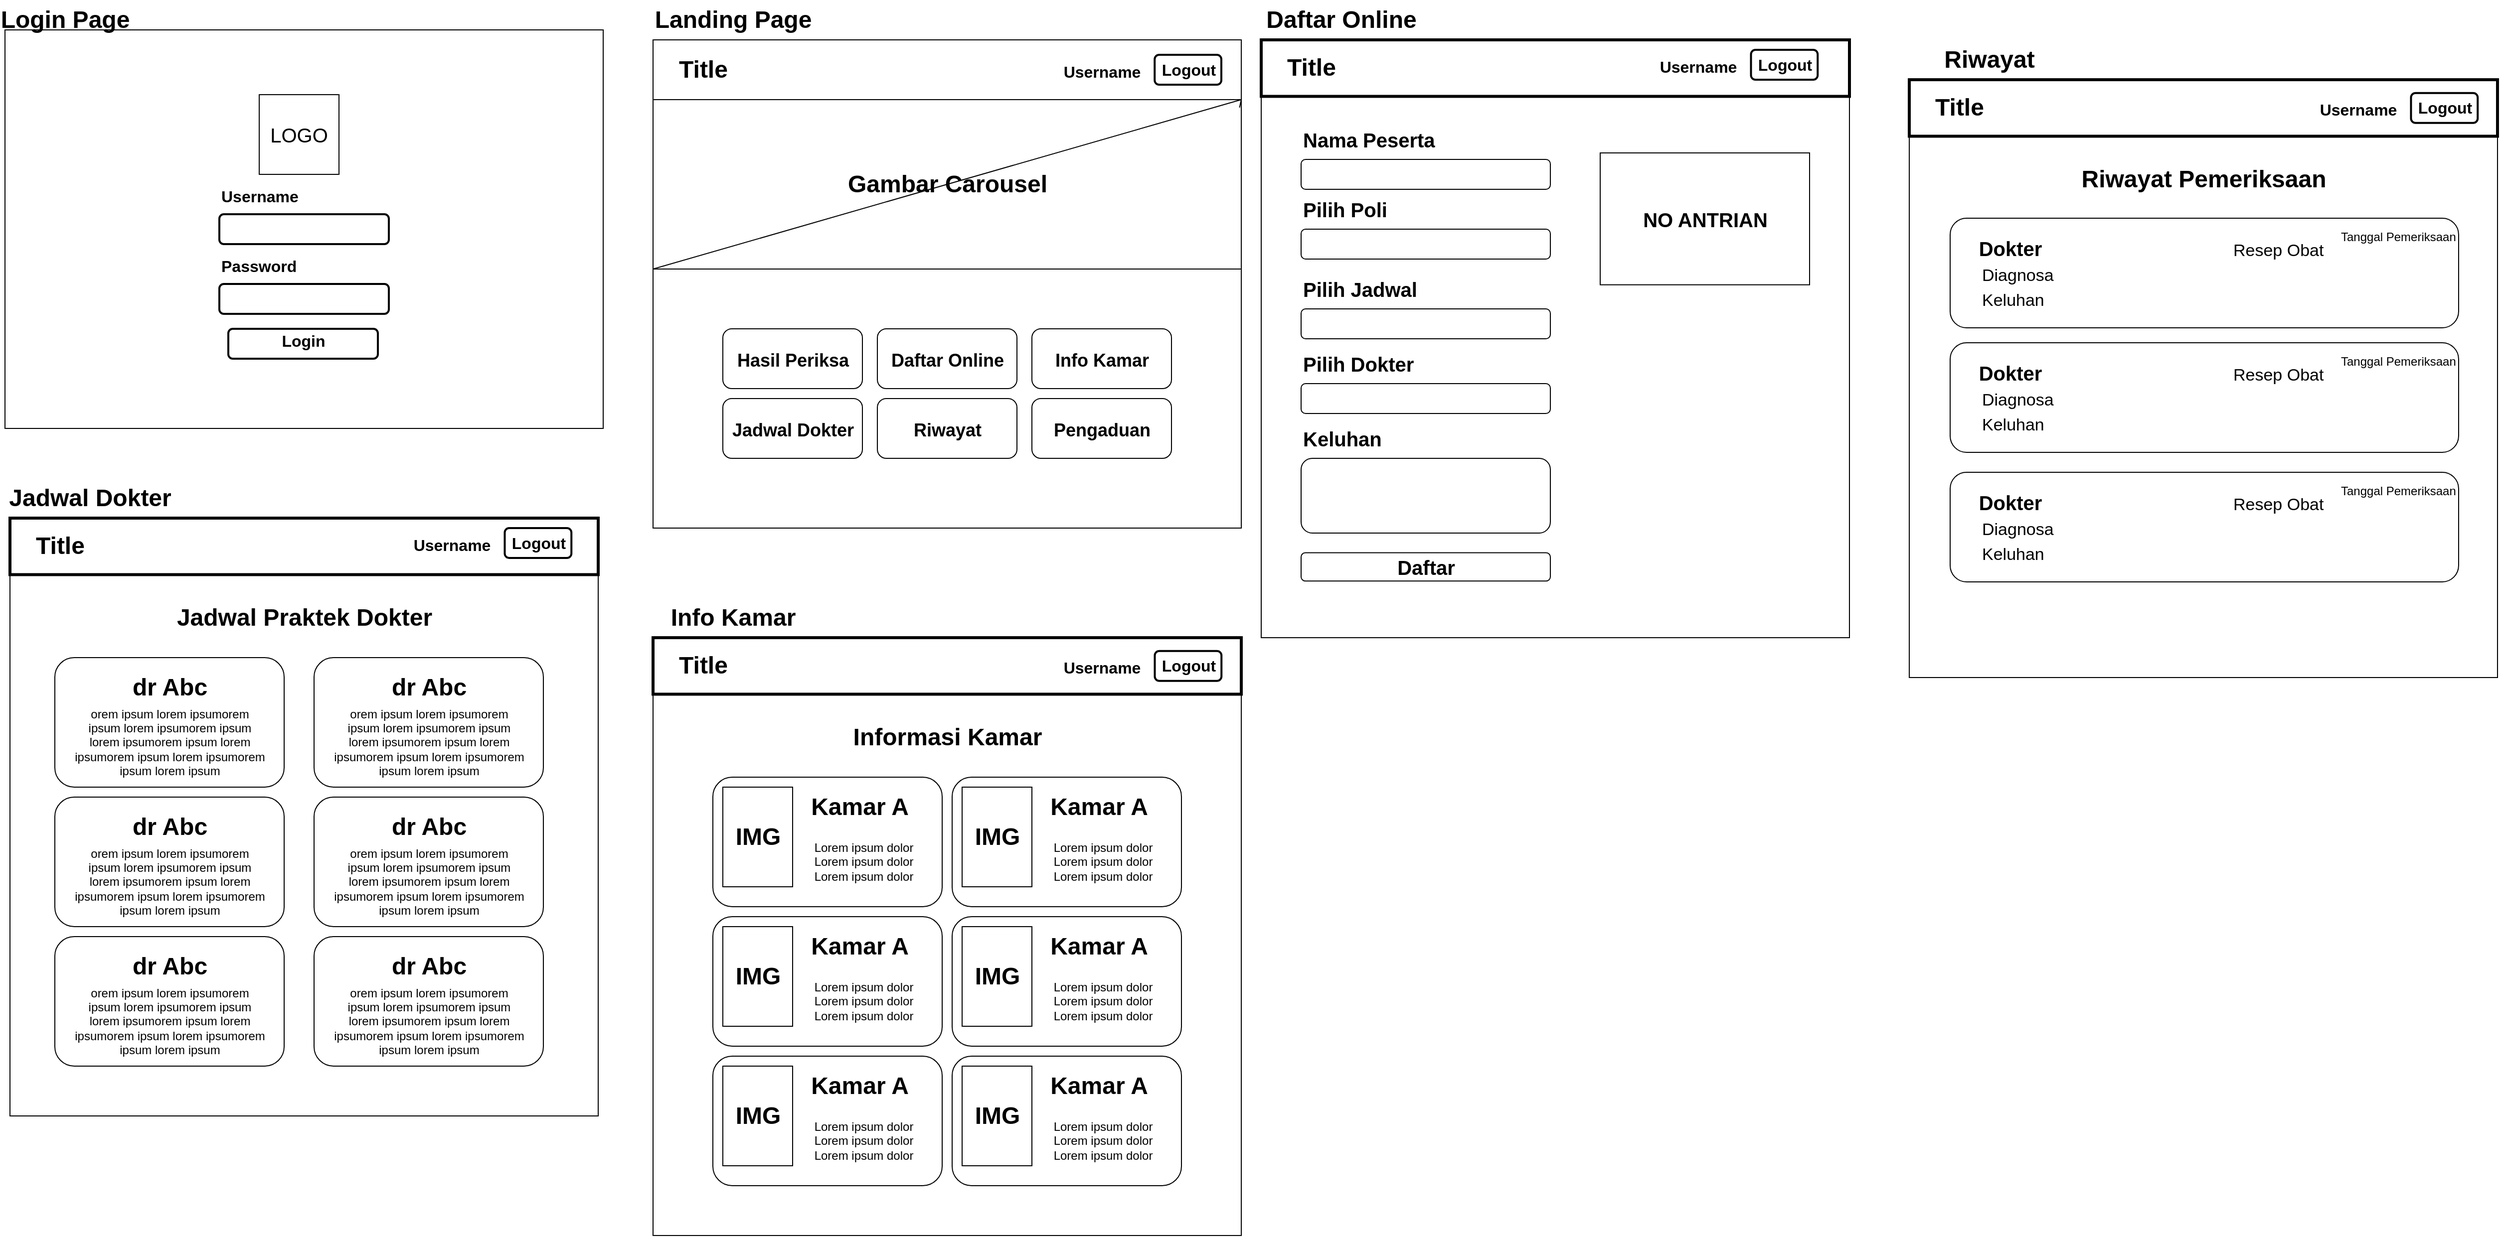<mxfile version="26.2.14">
  <diagram id="piDafpqhtRUU5qUU-vj8" name="Page-1">
    <mxGraphModel dx="1744" dy="958" grid="1" gridSize="10" guides="1" tooltips="1" connect="1" arrows="1" fold="1" page="1" pageScale="1" pageWidth="827" pageHeight="1169" math="0" shadow="0">
      <root>
        <mxCell id="0" />
        <mxCell id="1" parent="0" />
        <mxCell id="LowavjY-TqfCx_Q-BY-E-20" value="" style="group" parent="1" vertex="1" connectable="0">
          <mxGeometry x="20" width="600" height="430" as="geometry" />
        </mxCell>
        <mxCell id="LowavjY-TqfCx_Q-BY-E-17" value="" style="group" parent="LowavjY-TqfCx_Q-BY-E-20" vertex="1" connectable="0">
          <mxGeometry y="30" width="600" height="400" as="geometry" />
        </mxCell>
        <mxCell id="LowavjY-TqfCx_Q-BY-E-1" value="" style="rounded=0;whiteSpace=wrap;html=1;" parent="LowavjY-TqfCx_Q-BY-E-17" vertex="1">
          <mxGeometry width="600" height="400" as="geometry" />
        </mxCell>
        <mxCell id="LowavjY-TqfCx_Q-BY-E-2" value="" style="rounded=1;whiteSpace=wrap;html=1;strokeWidth=2;" parent="LowavjY-TqfCx_Q-BY-E-17" vertex="1">
          <mxGeometry x="215" y="185" width="170" height="30" as="geometry" />
        </mxCell>
        <mxCell id="LowavjY-TqfCx_Q-BY-E-4" value="&lt;font style=&quot;font-size: 16px;&quot;&gt;Username&lt;/font&gt;" style="text;strokeColor=none;fillColor=none;html=1;fontSize=24;fontStyle=1;verticalAlign=middle;align=left;" parent="LowavjY-TqfCx_Q-BY-E-17" vertex="1">
          <mxGeometry x="215" y="145" width="100" height="40" as="geometry" />
        </mxCell>
        <mxCell id="LowavjY-TqfCx_Q-BY-E-5" value="" style="rounded=1;whiteSpace=wrap;html=1;strokeWidth=2;" parent="LowavjY-TqfCx_Q-BY-E-17" vertex="1">
          <mxGeometry x="215" y="255" width="170" height="30" as="geometry" />
        </mxCell>
        <mxCell id="LowavjY-TqfCx_Q-BY-E-6" value="&lt;font style=&quot;font-size: 16px;&quot;&gt;Password&lt;/font&gt;" style="text;strokeColor=none;fillColor=none;html=1;fontSize=24;fontStyle=1;verticalAlign=middle;align=left;" parent="LowavjY-TqfCx_Q-BY-E-17" vertex="1">
          <mxGeometry x="215" y="215" width="100" height="40" as="geometry" />
        </mxCell>
        <mxCell id="LowavjY-TqfCx_Q-BY-E-7" value="" style="whiteSpace=wrap;html=1;aspect=fixed;" parent="LowavjY-TqfCx_Q-BY-E-17" vertex="1">
          <mxGeometry x="255" y="65" width="80" height="80" as="geometry" />
        </mxCell>
        <mxCell id="LowavjY-TqfCx_Q-BY-E-11" value="" style="group;fontStyle=4" parent="LowavjY-TqfCx_Q-BY-E-17" vertex="1" connectable="0">
          <mxGeometry x="220" y="300" width="150" height="30" as="geometry" />
        </mxCell>
        <mxCell id="LowavjY-TqfCx_Q-BY-E-9" value="" style="rounded=1;whiteSpace=wrap;html=1;strokeWidth=2;" parent="LowavjY-TqfCx_Q-BY-E-11" vertex="1">
          <mxGeometry x="4" width="150" height="30" as="geometry" />
        </mxCell>
        <mxCell id="LowavjY-TqfCx_Q-BY-E-10" value="&lt;font style=&quot;font-size: 16px;&quot;&gt;Login&lt;/font&gt;" style="text;strokeColor=none;fillColor=none;html=1;fontSize=24;fontStyle=1;verticalAlign=middle;align=center;" parent="LowavjY-TqfCx_Q-BY-E-11" vertex="1">
          <mxGeometry x="50.88" width="56.25" height="20" as="geometry" />
        </mxCell>
        <mxCell id="LowavjY-TqfCx_Q-BY-E-16" value="&lt;font style=&quot;font-size: 20px;&quot;&gt;LOGO&lt;/font&gt;" style="text;html=1;align=center;verticalAlign=middle;whiteSpace=wrap;rounded=0;" parent="LowavjY-TqfCx_Q-BY-E-17" vertex="1">
          <mxGeometry x="265" y="90" width="60" height="30" as="geometry" />
        </mxCell>
        <mxCell id="LowavjY-TqfCx_Q-BY-E-19" value="Login Page" style="text;strokeColor=none;fillColor=none;html=1;fontSize=24;fontStyle=1;verticalAlign=middle;align=center;" parent="LowavjY-TqfCx_Q-BY-E-20" vertex="1">
          <mxGeometry x="10" width="100" height="40" as="geometry" />
        </mxCell>
        <mxCell id="LowavjY-TqfCx_Q-BY-E-53" value="" style="rounded=0;whiteSpace=wrap;html=1;movable=1;resizable=1;rotatable=1;deletable=1;editable=1;locked=0;connectable=1;" parent="1" vertex="1">
          <mxGeometry x="1280" y="40" width="590" height="600" as="geometry" />
        </mxCell>
        <mxCell id="LowavjY-TqfCx_Q-BY-E-50" value="" style="group" parent="1" vertex="1" connectable="0">
          <mxGeometry x="670" width="590" height="530" as="geometry" />
        </mxCell>
        <mxCell id="LowavjY-TqfCx_Q-BY-E-49" value="Landing Page" style="text;strokeColor=none;fillColor=none;html=1;fontSize=24;fontStyle=1;verticalAlign=middle;align=center;" parent="LowavjY-TqfCx_Q-BY-E-50" vertex="1">
          <mxGeometry x="30" width="100" height="40" as="geometry" />
        </mxCell>
        <mxCell id="LowavjY-TqfCx_Q-BY-E-21" value="" style="rounded=0;whiteSpace=wrap;html=1;" parent="LowavjY-TqfCx_Q-BY-E-50" vertex="1">
          <mxGeometry y="40" width="590" height="490" as="geometry" />
        </mxCell>
        <mxCell id="LowavjY-TqfCx_Q-BY-E-23" value="Title" style="text;strokeColor=none;fillColor=none;html=1;fontSize=24;fontStyle=1;verticalAlign=middle;align=center;" parent="LowavjY-TqfCx_Q-BY-E-50" vertex="1">
          <mxGeometry y="50" width="100" height="40" as="geometry" />
        </mxCell>
        <mxCell id="LowavjY-TqfCx_Q-BY-E-31" value="" style="group" parent="LowavjY-TqfCx_Q-BY-E-50" vertex="1" connectable="0">
          <mxGeometry x="503.12" y="55" width="66.88" height="30" as="geometry" />
        </mxCell>
        <mxCell id="LowavjY-TqfCx_Q-BY-E-26" value="" style="rounded=1;whiteSpace=wrap;html=1;strokeWidth=2;" parent="LowavjY-TqfCx_Q-BY-E-31" vertex="1">
          <mxGeometry width="66.88" height="30" as="geometry" />
        </mxCell>
        <mxCell id="LowavjY-TqfCx_Q-BY-E-27" value="&lt;font style=&quot;font-size: 16px;&quot;&gt;Logout&lt;/font&gt;" style="text;strokeColor=none;fillColor=none;html=1;fontSize=24;fontStyle=1;verticalAlign=middle;align=center;" parent="LowavjY-TqfCx_Q-BY-E-31" vertex="1">
          <mxGeometry x="5.32" y="3" width="56.25" height="20" as="geometry" />
        </mxCell>
        <mxCell id="LowavjY-TqfCx_Q-BY-E-32" value="" style="rounded=0;whiteSpace=wrap;html=1;glass=0;shadow=0;" parent="LowavjY-TqfCx_Q-BY-E-50" vertex="1">
          <mxGeometry y="100" width="590" height="170" as="geometry" />
        </mxCell>
        <mxCell id="LowavjY-TqfCx_Q-BY-E-33" value="" style="endArrow=none;html=1;rounded=0;exitX=0;exitY=1;exitDx=0;exitDy=0;entryX=0.997;entryY=0.047;entryDx=0;entryDy=0;entryPerimeter=0;" parent="LowavjY-TqfCx_Q-BY-E-50" source="LowavjY-TqfCx_Q-BY-E-32" target="LowavjY-TqfCx_Q-BY-E-32" edge="1">
          <mxGeometry width="50" height="50" relative="1" as="geometry">
            <mxPoint x="200" y="260" as="sourcePoint" />
            <mxPoint x="250" y="210" as="targetPoint" />
            <Array as="points">
              <mxPoint x="590" y="100" />
            </Array>
          </mxGeometry>
        </mxCell>
        <mxCell id="LowavjY-TqfCx_Q-BY-E-34" value="Gambar Carousel" style="text;strokeColor=none;fillColor=none;html=1;fontSize=24;fontStyle=1;verticalAlign=middle;align=center;" parent="LowavjY-TqfCx_Q-BY-E-50" vertex="1">
          <mxGeometry x="245" y="165" width="100" height="40" as="geometry" />
        </mxCell>
        <mxCell id="LowavjY-TqfCx_Q-BY-E-36" value="" style="rounded=1;whiteSpace=wrap;html=1;" parent="LowavjY-TqfCx_Q-BY-E-50" vertex="1">
          <mxGeometry x="70" y="330" width="140" height="60" as="geometry" />
        </mxCell>
        <mxCell id="LowavjY-TqfCx_Q-BY-E-37" value="&lt;font style=&quot;font-size: 18px;&quot;&gt;Hasil Periksa&lt;/font&gt;" style="text;strokeColor=none;fillColor=none;html=1;fontSize=24;fontStyle=1;verticalAlign=middle;align=center;" parent="LowavjY-TqfCx_Q-BY-E-50" vertex="1">
          <mxGeometry x="90" y="340" width="100" height="40" as="geometry" />
        </mxCell>
        <mxCell id="LowavjY-TqfCx_Q-BY-E-38" value="" style="rounded=1;whiteSpace=wrap;html=1;" parent="LowavjY-TqfCx_Q-BY-E-50" vertex="1">
          <mxGeometry x="225" y="330" width="140" height="60" as="geometry" />
        </mxCell>
        <mxCell id="LowavjY-TqfCx_Q-BY-E-39" value="&lt;font style=&quot;font-size: 18px;&quot;&gt;Daftar Online&lt;/font&gt;" style="text;strokeColor=none;fillColor=none;html=1;fontSize=24;fontStyle=1;verticalAlign=middle;align=center;" parent="LowavjY-TqfCx_Q-BY-E-50" vertex="1">
          <mxGeometry x="245" y="340" width="100" height="40" as="geometry" />
        </mxCell>
        <mxCell id="LowavjY-TqfCx_Q-BY-E-40" value="" style="rounded=1;whiteSpace=wrap;html=1;" parent="LowavjY-TqfCx_Q-BY-E-50" vertex="1">
          <mxGeometry x="380" y="330" width="140" height="60" as="geometry" />
        </mxCell>
        <mxCell id="LowavjY-TqfCx_Q-BY-E-41" value="&lt;font style=&quot;font-size: 18px;&quot;&gt;Info Kamar&lt;/font&gt;" style="text;strokeColor=none;fillColor=none;html=1;fontSize=24;fontStyle=1;verticalAlign=middle;align=center;" parent="LowavjY-TqfCx_Q-BY-E-50" vertex="1">
          <mxGeometry x="400" y="340" width="100" height="40" as="geometry" />
        </mxCell>
        <mxCell id="LowavjY-TqfCx_Q-BY-E-42" value="" style="rounded=1;whiteSpace=wrap;html=1;" parent="LowavjY-TqfCx_Q-BY-E-50" vertex="1">
          <mxGeometry x="70" y="400" width="140" height="60" as="geometry" />
        </mxCell>
        <mxCell id="LowavjY-TqfCx_Q-BY-E-43" value="&lt;font style=&quot;font-size: 18px;&quot;&gt;Jadwal Dokter&lt;/font&gt;" style="text;strokeColor=none;fillColor=none;html=1;fontSize=24;fontStyle=1;verticalAlign=middle;align=center;" parent="LowavjY-TqfCx_Q-BY-E-50" vertex="1">
          <mxGeometry x="90" y="410" width="100" height="40" as="geometry" />
        </mxCell>
        <mxCell id="LowavjY-TqfCx_Q-BY-E-44" value="" style="rounded=1;whiteSpace=wrap;html=1;" parent="LowavjY-TqfCx_Q-BY-E-50" vertex="1">
          <mxGeometry x="225" y="400" width="140" height="60" as="geometry" />
        </mxCell>
        <mxCell id="LowavjY-TqfCx_Q-BY-E-45" value="&lt;font style=&quot;font-size: 18px;&quot;&gt;Riwayat&lt;/font&gt;" style="text;strokeColor=none;fillColor=none;html=1;fontSize=24;fontStyle=1;verticalAlign=middle;align=center;" parent="LowavjY-TqfCx_Q-BY-E-50" vertex="1">
          <mxGeometry x="245" y="410" width="100" height="40" as="geometry" />
        </mxCell>
        <mxCell id="LowavjY-TqfCx_Q-BY-E-46" value="" style="rounded=1;whiteSpace=wrap;html=1;" parent="LowavjY-TqfCx_Q-BY-E-50" vertex="1">
          <mxGeometry x="380" y="400" width="140" height="60" as="geometry" />
        </mxCell>
        <mxCell id="LowavjY-TqfCx_Q-BY-E-47" value="&lt;font style=&quot;font-size: 18px;&quot;&gt;Pengaduan&lt;/font&gt;" style="text;strokeColor=none;fillColor=none;html=1;fontSize=24;fontStyle=1;verticalAlign=middle;align=center;" parent="LowavjY-TqfCx_Q-BY-E-50" vertex="1">
          <mxGeometry x="400" y="410" width="100" height="40" as="geometry" />
        </mxCell>
        <mxCell id="LowavjY-TqfCx_Q-BY-E-29" value="&lt;font style=&quot;font-size: 16px;&quot;&gt;Username&lt;/font&gt;" style="text;strokeColor=none;fillColor=none;html=1;fontSize=24;fontStyle=1;verticalAlign=middle;align=center;" parent="LowavjY-TqfCx_Q-BY-E-50" vertex="1">
          <mxGeometry x="421.88" y="60" width="56.25" height="20" as="geometry" />
        </mxCell>
        <mxCell id="LowavjY-TqfCx_Q-BY-E-77" value="Daftar Online" style="text;strokeColor=none;fillColor=none;html=1;fontSize=24;fontStyle=1;verticalAlign=middle;align=center;" parent="1" vertex="1">
          <mxGeometry x="1310" width="100" height="40" as="geometry" />
        </mxCell>
        <mxCell id="LowavjY-TqfCx_Q-BY-E-79" value="" style="rounded=1;whiteSpace=wrap;html=1;" parent="1" vertex="1">
          <mxGeometry x="1320" y="160" width="250" height="30" as="geometry" />
        </mxCell>
        <mxCell id="LowavjY-TqfCx_Q-BY-E-80" value="&lt;font style=&quot;font-size: 20px;&quot;&gt;Nama Peserta&lt;/font&gt;" style="text;strokeColor=none;fillColor=none;html=1;fontSize=24;fontStyle=1;verticalAlign=middle;align=left;" parent="1" vertex="1">
          <mxGeometry x="1320" y="120" width="100" height="40" as="geometry" />
        </mxCell>
        <mxCell id="LowavjY-TqfCx_Q-BY-E-81" value="" style="rounded=1;whiteSpace=wrap;html=1;" parent="1" vertex="1">
          <mxGeometry x="1320" y="230" width="250" height="30" as="geometry" />
        </mxCell>
        <mxCell id="LowavjY-TqfCx_Q-BY-E-82" value="&lt;font style=&quot;font-size: 20px;&quot;&gt;Pilih Poli&lt;/font&gt;" style="text;strokeColor=none;fillColor=none;html=1;fontSize=24;fontStyle=1;verticalAlign=middle;align=left;" parent="1" vertex="1">
          <mxGeometry x="1320" y="190" width="100" height="40" as="geometry" />
        </mxCell>
        <mxCell id="LowavjY-TqfCx_Q-BY-E-83" value="" style="rounded=1;whiteSpace=wrap;html=1;" parent="1" vertex="1">
          <mxGeometry x="1320" y="310" width="250" height="30" as="geometry" />
        </mxCell>
        <mxCell id="LowavjY-TqfCx_Q-BY-E-84" value="&lt;font style=&quot;font-size: 20px;&quot;&gt;Pilih Jadwal&lt;/font&gt;" style="text;strokeColor=none;fillColor=none;html=1;fontSize=24;fontStyle=1;verticalAlign=middle;align=left;" parent="1" vertex="1">
          <mxGeometry x="1320" y="270" width="100" height="40" as="geometry" />
        </mxCell>
        <mxCell id="LowavjY-TqfCx_Q-BY-E-85" value="" style="rounded=1;whiteSpace=wrap;html=1;" parent="1" vertex="1">
          <mxGeometry x="1320" y="460" width="250" height="75" as="geometry" />
        </mxCell>
        <mxCell id="LowavjY-TqfCx_Q-BY-E-86" value="&lt;font style=&quot;font-size: 20px;&quot;&gt;Keluhan&lt;/font&gt;" style="text;strokeColor=none;fillColor=none;html=1;fontSize=24;fontStyle=1;verticalAlign=middle;align=left;" parent="1" vertex="1">
          <mxGeometry x="1320" y="420" width="100" height="40" as="geometry" />
        </mxCell>
        <mxCell id="LowavjY-TqfCx_Q-BY-E-54" value="" style="rounded=0;whiteSpace=wrap;html=1;strokeWidth=3;" parent="1" vertex="1">
          <mxGeometry x="1280" y="40" width="590" height="56.727" as="geometry" />
        </mxCell>
        <mxCell id="LowavjY-TqfCx_Q-BY-E-55" value="Title" style="text;strokeColor=none;fillColor=none;html=1;fontSize=24;fontStyle=1;verticalAlign=middle;align=center;" parent="1" vertex="1">
          <mxGeometry x="1280" y="49.455" width="100" height="37.818" as="geometry" />
        </mxCell>
        <mxCell id="LowavjY-TqfCx_Q-BY-E-88" value="" style="rounded=0;whiteSpace=wrap;html=1;" parent="1" vertex="1">
          <mxGeometry x="1620" y="153.455" width="210" height="132.364" as="geometry" />
        </mxCell>
        <mxCell id="LowavjY-TqfCx_Q-BY-E-89" value="&lt;font style=&quot;font-size: 20px;&quot;&gt;NO ANTRIAN&lt;/font&gt;" style="text;strokeColor=none;fillColor=none;html=1;fontSize=24;fontStyle=1;verticalAlign=middle;align=center;" parent="1" vertex="1">
          <mxGeometry x="1675" y="200.727" width="100" height="37.818" as="geometry" />
        </mxCell>
        <mxCell id="LowavjY-TqfCx_Q-BY-E-93" value="" style="group" parent="1" vertex="1" connectable="0">
          <mxGeometry x="1320" y="550.003" width="250" height="37.818" as="geometry" />
        </mxCell>
        <mxCell id="LowavjY-TqfCx_Q-BY-E-78" value="" style="rounded=1;whiteSpace=wrap;html=1;" parent="LowavjY-TqfCx_Q-BY-E-93" vertex="1">
          <mxGeometry y="4.727" width="250" height="28.364" as="geometry" />
        </mxCell>
        <mxCell id="LowavjY-TqfCx_Q-BY-E-87" value="&lt;font style=&quot;font-size: 20px;&quot;&gt;Daftar&lt;/font&gt;" style="text;strokeColor=none;fillColor=none;html=1;fontSize=24;fontStyle=1;verticalAlign=middle;align=center;" parent="LowavjY-TqfCx_Q-BY-E-93" vertex="1">
          <mxGeometry x="75" width="100" height="37.818" as="geometry" />
        </mxCell>
        <mxCell id="LowavjY-TqfCx_Q-BY-E-94" value="" style="rounded=1;whiteSpace=wrap;html=1;" parent="1" vertex="1">
          <mxGeometry x="1320" y="385" width="250" height="30" as="geometry" />
        </mxCell>
        <mxCell id="LowavjY-TqfCx_Q-BY-E-95" value="&lt;font style=&quot;font-size: 20px;&quot;&gt;Pilih Dokter&lt;/font&gt;" style="text;strokeColor=none;fillColor=none;html=1;fontSize=24;fontStyle=1;verticalAlign=middle;align=left;" parent="1" vertex="1">
          <mxGeometry x="1320" y="345" width="100" height="40" as="geometry" />
        </mxCell>
        <mxCell id="LowavjY-TqfCx_Q-BY-E-101" value="" style="rounded=0;whiteSpace=wrap;html=1;movable=1;resizable=1;rotatable=1;deletable=1;editable=1;locked=0;connectable=1;" parent="1" vertex="1">
          <mxGeometry x="25" y="520" width="590" height="600" as="geometry" />
        </mxCell>
        <mxCell id="LowavjY-TqfCx_Q-BY-E-102" value="Jadwal Dokter" style="text;strokeColor=none;fillColor=none;html=1;fontSize=24;fontStyle=1;verticalAlign=middle;align=center;" parent="1" vertex="1">
          <mxGeometry x="55" y="480" width="100" height="40" as="geometry" />
        </mxCell>
        <mxCell id="LowavjY-TqfCx_Q-BY-E-111" value="" style="rounded=0;whiteSpace=wrap;html=1;strokeWidth=3;" parent="1" vertex="1">
          <mxGeometry x="25" y="520" width="590" height="56.727" as="geometry" />
        </mxCell>
        <mxCell id="LowavjY-TqfCx_Q-BY-E-112" value="Title" style="text;strokeColor=none;fillColor=none;html=1;fontSize=24;fontStyle=1;verticalAlign=middle;align=center;" parent="1" vertex="1">
          <mxGeometry x="25" y="529.455" width="100" height="37.818" as="geometry" />
        </mxCell>
        <mxCell id="LowavjY-TqfCx_Q-BY-E-128" value="Jadwal Praktek Dokter" style="text;strokeColor=none;fillColor=none;html=1;fontSize=24;fontStyle=1;verticalAlign=middle;align=center;" parent="1" vertex="1">
          <mxGeometry x="270" y="600" width="100" height="40" as="geometry" />
        </mxCell>
        <mxCell id="LowavjY-TqfCx_Q-BY-E-132" value="" style="group" parent="1" vertex="1" connectable="0">
          <mxGeometry x="70" y="660" width="230" height="130" as="geometry" />
        </mxCell>
        <mxCell id="LowavjY-TqfCx_Q-BY-E-137" value="" style="group" parent="LowavjY-TqfCx_Q-BY-E-132" vertex="1" connectable="0">
          <mxGeometry width="230" height="130" as="geometry" />
        </mxCell>
        <mxCell id="LowavjY-TqfCx_Q-BY-E-129" value="" style="rounded=1;whiteSpace=wrap;html=1;" parent="LowavjY-TqfCx_Q-BY-E-137" vertex="1">
          <mxGeometry width="230" height="130" as="geometry" />
        </mxCell>
        <mxCell id="LowavjY-TqfCx_Q-BY-E-130" value="dr Abc" style="text;strokeColor=none;fillColor=none;html=1;fontSize=24;fontStyle=1;verticalAlign=middle;align=center;" parent="LowavjY-TqfCx_Q-BY-E-137" vertex="1">
          <mxGeometry x="65" y="10" width="100" height="40" as="geometry" />
        </mxCell>
        <mxCell id="LowavjY-TqfCx_Q-BY-E-131" value="orem ipsum lorem ipsumorem ipsum lorem ipsumorem ipsum lorem ipsumorem ipsum lorem ipsumorem ipsum lorem ipsumorem ipsum lorem ipsum" style="text;html=1;align=center;verticalAlign=middle;whiteSpace=wrap;rounded=0;" parent="LowavjY-TqfCx_Q-BY-E-137" vertex="1">
          <mxGeometry x="17.5" y="70" width="195" height="30" as="geometry" />
        </mxCell>
        <mxCell id="LowavjY-TqfCx_Q-BY-E-133" value="" style="group" parent="1" vertex="1" connectable="0">
          <mxGeometry x="330" y="660" width="230" height="130" as="geometry" />
        </mxCell>
        <mxCell id="LowavjY-TqfCx_Q-BY-E-134" value="" style="rounded=1;whiteSpace=wrap;html=1;" parent="LowavjY-TqfCx_Q-BY-E-133" vertex="1">
          <mxGeometry width="230" height="130" as="geometry" />
        </mxCell>
        <mxCell id="LowavjY-TqfCx_Q-BY-E-135" value="dr Abc" style="text;strokeColor=none;fillColor=none;html=1;fontSize=24;fontStyle=1;verticalAlign=middle;align=center;" parent="LowavjY-TqfCx_Q-BY-E-133" vertex="1">
          <mxGeometry x="65" y="10" width="100" height="40" as="geometry" />
        </mxCell>
        <mxCell id="LowavjY-TqfCx_Q-BY-E-136" value="orem ipsum lorem ipsumorem ipsum lorem ipsumorem ipsum lorem ipsumorem ipsum lorem ipsumorem ipsum lorem ipsumorem ipsum lorem ipsum" style="text;html=1;align=center;verticalAlign=middle;whiteSpace=wrap;rounded=0;" parent="LowavjY-TqfCx_Q-BY-E-133" vertex="1">
          <mxGeometry x="17.5" y="70" width="195" height="30" as="geometry" />
        </mxCell>
        <mxCell id="LowavjY-TqfCx_Q-BY-E-138" value="" style="group" parent="1" vertex="1" connectable="0">
          <mxGeometry x="70" y="800" width="230" height="130" as="geometry" />
        </mxCell>
        <mxCell id="LowavjY-TqfCx_Q-BY-E-139" value="" style="group" parent="LowavjY-TqfCx_Q-BY-E-138" vertex="1" connectable="0">
          <mxGeometry width="230" height="130" as="geometry" />
        </mxCell>
        <mxCell id="LowavjY-TqfCx_Q-BY-E-140" value="" style="rounded=1;whiteSpace=wrap;html=1;" parent="LowavjY-TqfCx_Q-BY-E-139" vertex="1">
          <mxGeometry width="230" height="130" as="geometry" />
        </mxCell>
        <mxCell id="LowavjY-TqfCx_Q-BY-E-141" value="dr Abc" style="text;strokeColor=none;fillColor=none;html=1;fontSize=24;fontStyle=1;verticalAlign=middle;align=center;" parent="LowavjY-TqfCx_Q-BY-E-139" vertex="1">
          <mxGeometry x="65" y="10" width="100" height="40" as="geometry" />
        </mxCell>
        <mxCell id="LowavjY-TqfCx_Q-BY-E-142" value="orem ipsum lorem ipsumorem ipsum lorem ipsumorem ipsum lorem ipsumorem ipsum lorem ipsumorem ipsum lorem ipsumorem ipsum lorem ipsum" style="text;html=1;align=center;verticalAlign=middle;whiteSpace=wrap;rounded=0;" parent="LowavjY-TqfCx_Q-BY-E-139" vertex="1">
          <mxGeometry x="17.5" y="70" width="195" height="30" as="geometry" />
        </mxCell>
        <mxCell id="LowavjY-TqfCx_Q-BY-E-143" value="" style="group" parent="1" vertex="1" connectable="0">
          <mxGeometry x="330" y="800" width="230" height="130" as="geometry" />
        </mxCell>
        <mxCell id="LowavjY-TqfCx_Q-BY-E-144" value="" style="rounded=1;whiteSpace=wrap;html=1;" parent="LowavjY-TqfCx_Q-BY-E-143" vertex="1">
          <mxGeometry width="230" height="130" as="geometry" />
        </mxCell>
        <mxCell id="LowavjY-TqfCx_Q-BY-E-145" value="dr Abc" style="text;strokeColor=none;fillColor=none;html=1;fontSize=24;fontStyle=1;verticalAlign=middle;align=center;" parent="LowavjY-TqfCx_Q-BY-E-143" vertex="1">
          <mxGeometry x="65" y="10" width="100" height="40" as="geometry" />
        </mxCell>
        <mxCell id="LowavjY-TqfCx_Q-BY-E-146" value="orem ipsum lorem ipsumorem ipsum lorem ipsumorem ipsum lorem ipsumorem ipsum lorem ipsumorem ipsum lorem ipsumorem ipsum lorem ipsum" style="text;html=1;align=center;verticalAlign=middle;whiteSpace=wrap;rounded=0;" parent="LowavjY-TqfCx_Q-BY-E-143" vertex="1">
          <mxGeometry x="17.5" y="70" width="195" height="30" as="geometry" />
        </mxCell>
        <mxCell id="LowavjY-TqfCx_Q-BY-E-147" value="" style="group" parent="1" vertex="1" connectable="0">
          <mxGeometry x="70" y="940" width="230" height="130" as="geometry" />
        </mxCell>
        <mxCell id="LowavjY-TqfCx_Q-BY-E-148" value="" style="group" parent="LowavjY-TqfCx_Q-BY-E-147" vertex="1" connectable="0">
          <mxGeometry width="230" height="130" as="geometry" />
        </mxCell>
        <mxCell id="LowavjY-TqfCx_Q-BY-E-149" value="" style="rounded=1;whiteSpace=wrap;html=1;" parent="LowavjY-TqfCx_Q-BY-E-148" vertex="1">
          <mxGeometry width="230" height="130" as="geometry" />
        </mxCell>
        <mxCell id="LowavjY-TqfCx_Q-BY-E-150" value="dr Abc" style="text;strokeColor=none;fillColor=none;html=1;fontSize=24;fontStyle=1;verticalAlign=middle;align=center;" parent="LowavjY-TqfCx_Q-BY-E-148" vertex="1">
          <mxGeometry x="65" y="10" width="100" height="40" as="geometry" />
        </mxCell>
        <mxCell id="LowavjY-TqfCx_Q-BY-E-151" value="orem ipsum lorem ipsumorem ipsum lorem ipsumorem ipsum lorem ipsumorem ipsum lorem ipsumorem ipsum lorem ipsumorem ipsum lorem ipsum" style="text;html=1;align=center;verticalAlign=middle;whiteSpace=wrap;rounded=0;" parent="LowavjY-TqfCx_Q-BY-E-148" vertex="1">
          <mxGeometry x="17.5" y="70" width="195" height="30" as="geometry" />
        </mxCell>
        <mxCell id="LowavjY-TqfCx_Q-BY-E-152" value="" style="group" parent="1" vertex="1" connectable="0">
          <mxGeometry x="330" y="940" width="230" height="130" as="geometry" />
        </mxCell>
        <mxCell id="LowavjY-TqfCx_Q-BY-E-153" value="" style="rounded=1;whiteSpace=wrap;html=1;" parent="LowavjY-TqfCx_Q-BY-E-152" vertex="1">
          <mxGeometry width="230" height="130" as="geometry" />
        </mxCell>
        <mxCell id="LowavjY-TqfCx_Q-BY-E-154" value="dr Abc" style="text;strokeColor=none;fillColor=none;html=1;fontSize=24;fontStyle=1;verticalAlign=middle;align=center;" parent="LowavjY-TqfCx_Q-BY-E-152" vertex="1">
          <mxGeometry x="65" y="10" width="100" height="40" as="geometry" />
        </mxCell>
        <mxCell id="LowavjY-TqfCx_Q-BY-E-155" value="orem ipsum lorem ipsumorem ipsum lorem ipsumorem ipsum lorem ipsumorem ipsum lorem ipsumorem ipsum lorem ipsumorem ipsum lorem ipsum" style="text;html=1;align=center;verticalAlign=middle;whiteSpace=wrap;rounded=0;" parent="LowavjY-TqfCx_Q-BY-E-152" vertex="1">
          <mxGeometry x="17.5" y="70" width="195" height="30" as="geometry" />
        </mxCell>
        <mxCell id="1PM85Edrc6e4mx8rXZs5-79" value="" style="group" parent="1" vertex="1" connectable="0">
          <mxGeometry x="670" y="600" width="590" height="640" as="geometry" />
        </mxCell>
        <mxCell id="1PM85Edrc6e4mx8rXZs5-3" value="" style="rounded=0;whiteSpace=wrap;html=1;movable=1;resizable=1;rotatable=1;deletable=1;editable=1;locked=0;connectable=1;" parent="1PM85Edrc6e4mx8rXZs5-79" vertex="1">
          <mxGeometry y="40" width="590" height="600" as="geometry" />
        </mxCell>
        <mxCell id="1PM85Edrc6e4mx8rXZs5-4" value="Info Kamar" style="text;strokeColor=none;fillColor=none;html=1;fontSize=24;fontStyle=1;verticalAlign=middle;align=center;" parent="1PM85Edrc6e4mx8rXZs5-79" vertex="1">
          <mxGeometry x="30" width="100" height="40" as="geometry" />
        </mxCell>
        <mxCell id="1PM85Edrc6e4mx8rXZs5-5" value="" style="rounded=0;whiteSpace=wrap;html=1;strokeWidth=3;" parent="1PM85Edrc6e4mx8rXZs5-79" vertex="1">
          <mxGeometry y="40" width="590" height="56.727" as="geometry" />
        </mxCell>
        <mxCell id="1PM85Edrc6e4mx8rXZs5-6" value="Title" style="text;strokeColor=none;fillColor=none;html=1;fontSize=24;fontStyle=1;verticalAlign=middle;align=center;" parent="1PM85Edrc6e4mx8rXZs5-79" vertex="1">
          <mxGeometry y="49.455" width="100" height="37.818" as="geometry" />
        </mxCell>
        <mxCell id="1PM85Edrc6e4mx8rXZs5-13" value="Informasi Kamar" style="text;strokeColor=none;fillColor=none;html=1;fontSize=24;fontStyle=1;verticalAlign=middle;align=center;" parent="1PM85Edrc6e4mx8rXZs5-79" vertex="1">
          <mxGeometry x="245" y="120" width="100" height="40" as="geometry" />
        </mxCell>
        <mxCell id="1PM85Edrc6e4mx8rXZs5-14" value="" style="group" parent="1PM85Edrc6e4mx8rXZs5-79" vertex="1" connectable="0">
          <mxGeometry x="60" y="180" width="230" height="130" as="geometry" />
        </mxCell>
        <mxCell id="1PM85Edrc6e4mx8rXZs5-15" value="" style="group" parent="1PM85Edrc6e4mx8rXZs5-14" vertex="1" connectable="0">
          <mxGeometry width="230" height="130" as="geometry" />
        </mxCell>
        <mxCell id="1PM85Edrc6e4mx8rXZs5-16" value="" style="rounded=1;whiteSpace=wrap;html=1;" parent="1PM85Edrc6e4mx8rXZs5-15" vertex="1">
          <mxGeometry width="230" height="130" as="geometry" />
        </mxCell>
        <mxCell id="1PM85Edrc6e4mx8rXZs5-17" value="Kamar A" style="text;strokeColor=none;fillColor=none;html=1;fontSize=24;fontStyle=1;verticalAlign=middle;align=center;" parent="1PM85Edrc6e4mx8rXZs5-15" vertex="1">
          <mxGeometry x="97" y="10" width="100" height="40" as="geometry" />
        </mxCell>
        <mxCell id="1PM85Edrc6e4mx8rXZs5-18" value="Lorem ipsum dolor Lorem ipsum dolor Lorem ipsum dolor" style="text;html=1;align=center;verticalAlign=middle;whiteSpace=wrap;rounded=0;" parent="1PM85Edrc6e4mx8rXZs5-15" vertex="1">
          <mxGeometry x="90" y="70" width="122.5" height="30" as="geometry" />
        </mxCell>
        <mxCell id="1PM85Edrc6e4mx8rXZs5-42" value="" style="rounded=0;whiteSpace=wrap;html=1;" parent="1PM85Edrc6e4mx8rXZs5-15" vertex="1">
          <mxGeometry x="10" y="10" width="70" height="100" as="geometry" />
        </mxCell>
        <mxCell id="1PM85Edrc6e4mx8rXZs5-43" value="IMG" style="text;strokeColor=none;fillColor=none;html=1;fontSize=24;fontStyle=1;verticalAlign=middle;align=center;" parent="1PM85Edrc6e4mx8rXZs5-15" vertex="1">
          <mxGeometry x="-5" y="40" width="100" height="40" as="geometry" />
        </mxCell>
        <mxCell id="1PM85Edrc6e4mx8rXZs5-44" value="" style="group" parent="1PM85Edrc6e4mx8rXZs5-79" vertex="1" connectable="0">
          <mxGeometry x="300" y="180" width="230" height="130" as="geometry" />
        </mxCell>
        <mxCell id="1PM85Edrc6e4mx8rXZs5-45" value="" style="group" parent="1PM85Edrc6e4mx8rXZs5-44" vertex="1" connectable="0">
          <mxGeometry width="230" height="130" as="geometry" />
        </mxCell>
        <mxCell id="1PM85Edrc6e4mx8rXZs5-46" value="" style="rounded=1;whiteSpace=wrap;html=1;" parent="1PM85Edrc6e4mx8rXZs5-45" vertex="1">
          <mxGeometry width="230" height="130" as="geometry" />
        </mxCell>
        <mxCell id="1PM85Edrc6e4mx8rXZs5-47" value="Kamar A" style="text;strokeColor=none;fillColor=none;html=1;fontSize=24;fontStyle=1;verticalAlign=middle;align=center;" parent="1PM85Edrc6e4mx8rXZs5-45" vertex="1">
          <mxGeometry x="97" y="10" width="100" height="40" as="geometry" />
        </mxCell>
        <mxCell id="1PM85Edrc6e4mx8rXZs5-48" value="Lorem ipsum dolor Lorem ipsum dolor Lorem ipsum dolor" style="text;html=1;align=center;verticalAlign=middle;whiteSpace=wrap;rounded=0;" parent="1PM85Edrc6e4mx8rXZs5-45" vertex="1">
          <mxGeometry x="90" y="70" width="122.5" height="30" as="geometry" />
        </mxCell>
        <mxCell id="1PM85Edrc6e4mx8rXZs5-49" value="" style="rounded=0;whiteSpace=wrap;html=1;" parent="1PM85Edrc6e4mx8rXZs5-45" vertex="1">
          <mxGeometry x="10" y="10" width="70" height="100" as="geometry" />
        </mxCell>
        <mxCell id="1PM85Edrc6e4mx8rXZs5-50" value="IMG" style="text;strokeColor=none;fillColor=none;html=1;fontSize=24;fontStyle=1;verticalAlign=middle;align=center;" parent="1PM85Edrc6e4mx8rXZs5-45" vertex="1">
          <mxGeometry x="-5" y="40" width="100" height="40" as="geometry" />
        </mxCell>
        <mxCell id="1PM85Edrc6e4mx8rXZs5-51" value="" style="group" parent="1PM85Edrc6e4mx8rXZs5-79" vertex="1" connectable="0">
          <mxGeometry x="60" y="320" width="230" height="130" as="geometry" />
        </mxCell>
        <mxCell id="1PM85Edrc6e4mx8rXZs5-52" value="" style="group" parent="1PM85Edrc6e4mx8rXZs5-51" vertex="1" connectable="0">
          <mxGeometry width="230" height="130" as="geometry" />
        </mxCell>
        <mxCell id="1PM85Edrc6e4mx8rXZs5-53" value="" style="rounded=1;whiteSpace=wrap;html=1;" parent="1PM85Edrc6e4mx8rXZs5-52" vertex="1">
          <mxGeometry width="230" height="130" as="geometry" />
        </mxCell>
        <mxCell id="1PM85Edrc6e4mx8rXZs5-54" value="Kamar A" style="text;strokeColor=none;fillColor=none;html=1;fontSize=24;fontStyle=1;verticalAlign=middle;align=center;" parent="1PM85Edrc6e4mx8rXZs5-52" vertex="1">
          <mxGeometry x="97" y="10" width="100" height="40" as="geometry" />
        </mxCell>
        <mxCell id="1PM85Edrc6e4mx8rXZs5-55" value="Lorem ipsum dolor Lorem ipsum dolor Lorem ipsum dolor" style="text;html=1;align=center;verticalAlign=middle;whiteSpace=wrap;rounded=0;" parent="1PM85Edrc6e4mx8rXZs5-52" vertex="1">
          <mxGeometry x="90" y="70" width="122.5" height="30" as="geometry" />
        </mxCell>
        <mxCell id="1PM85Edrc6e4mx8rXZs5-56" value="" style="rounded=0;whiteSpace=wrap;html=1;" parent="1PM85Edrc6e4mx8rXZs5-52" vertex="1">
          <mxGeometry x="10" y="10" width="70" height="100" as="geometry" />
        </mxCell>
        <mxCell id="1PM85Edrc6e4mx8rXZs5-57" value="IMG" style="text;strokeColor=none;fillColor=none;html=1;fontSize=24;fontStyle=1;verticalAlign=middle;align=center;" parent="1PM85Edrc6e4mx8rXZs5-52" vertex="1">
          <mxGeometry x="-5" y="40" width="100" height="40" as="geometry" />
        </mxCell>
        <mxCell id="1PM85Edrc6e4mx8rXZs5-58" value="" style="group" parent="1PM85Edrc6e4mx8rXZs5-79" vertex="1" connectable="0">
          <mxGeometry x="300" y="320" width="230" height="130" as="geometry" />
        </mxCell>
        <mxCell id="1PM85Edrc6e4mx8rXZs5-59" value="" style="group" parent="1PM85Edrc6e4mx8rXZs5-58" vertex="1" connectable="0">
          <mxGeometry width="230" height="130" as="geometry" />
        </mxCell>
        <mxCell id="1PM85Edrc6e4mx8rXZs5-60" value="" style="rounded=1;whiteSpace=wrap;html=1;" parent="1PM85Edrc6e4mx8rXZs5-59" vertex="1">
          <mxGeometry width="230" height="130" as="geometry" />
        </mxCell>
        <mxCell id="1PM85Edrc6e4mx8rXZs5-61" value="Kamar A" style="text;strokeColor=none;fillColor=none;html=1;fontSize=24;fontStyle=1;verticalAlign=middle;align=center;" parent="1PM85Edrc6e4mx8rXZs5-59" vertex="1">
          <mxGeometry x="97" y="10" width="100" height="40" as="geometry" />
        </mxCell>
        <mxCell id="1PM85Edrc6e4mx8rXZs5-62" value="Lorem ipsum dolor Lorem ipsum dolor Lorem ipsum dolor" style="text;html=1;align=center;verticalAlign=middle;whiteSpace=wrap;rounded=0;" parent="1PM85Edrc6e4mx8rXZs5-59" vertex="1">
          <mxGeometry x="90" y="70" width="122.5" height="30" as="geometry" />
        </mxCell>
        <mxCell id="1PM85Edrc6e4mx8rXZs5-63" value="" style="rounded=0;whiteSpace=wrap;html=1;" parent="1PM85Edrc6e4mx8rXZs5-59" vertex="1">
          <mxGeometry x="10" y="10" width="70" height="100" as="geometry" />
        </mxCell>
        <mxCell id="1PM85Edrc6e4mx8rXZs5-64" value="IMG" style="text;strokeColor=none;fillColor=none;html=1;fontSize=24;fontStyle=1;verticalAlign=middle;align=center;" parent="1PM85Edrc6e4mx8rXZs5-59" vertex="1">
          <mxGeometry x="-5" y="40" width="100" height="40" as="geometry" />
        </mxCell>
        <mxCell id="1PM85Edrc6e4mx8rXZs5-65" value="" style="group" parent="1PM85Edrc6e4mx8rXZs5-79" vertex="1" connectable="0">
          <mxGeometry x="60" y="460" width="230" height="130" as="geometry" />
        </mxCell>
        <mxCell id="1PM85Edrc6e4mx8rXZs5-66" value="" style="group" parent="1PM85Edrc6e4mx8rXZs5-65" vertex="1" connectable="0">
          <mxGeometry width="230" height="130" as="geometry" />
        </mxCell>
        <mxCell id="1PM85Edrc6e4mx8rXZs5-67" value="" style="rounded=1;whiteSpace=wrap;html=1;" parent="1PM85Edrc6e4mx8rXZs5-66" vertex="1">
          <mxGeometry width="230" height="130" as="geometry" />
        </mxCell>
        <mxCell id="1PM85Edrc6e4mx8rXZs5-68" value="Kamar A" style="text;strokeColor=none;fillColor=none;html=1;fontSize=24;fontStyle=1;verticalAlign=middle;align=center;" parent="1PM85Edrc6e4mx8rXZs5-66" vertex="1">
          <mxGeometry x="97" y="10" width="100" height="40" as="geometry" />
        </mxCell>
        <mxCell id="1PM85Edrc6e4mx8rXZs5-69" value="Lorem ipsum dolor Lorem ipsum dolor Lorem ipsum dolor" style="text;html=1;align=center;verticalAlign=middle;whiteSpace=wrap;rounded=0;" parent="1PM85Edrc6e4mx8rXZs5-66" vertex="1">
          <mxGeometry x="90" y="70" width="122.5" height="30" as="geometry" />
        </mxCell>
        <mxCell id="1PM85Edrc6e4mx8rXZs5-70" value="" style="rounded=0;whiteSpace=wrap;html=1;" parent="1PM85Edrc6e4mx8rXZs5-66" vertex="1">
          <mxGeometry x="10" y="10" width="70" height="100" as="geometry" />
        </mxCell>
        <mxCell id="1PM85Edrc6e4mx8rXZs5-71" value="IMG" style="text;strokeColor=none;fillColor=none;html=1;fontSize=24;fontStyle=1;verticalAlign=middle;align=center;" parent="1PM85Edrc6e4mx8rXZs5-66" vertex="1">
          <mxGeometry x="-5" y="40" width="100" height="40" as="geometry" />
        </mxCell>
        <mxCell id="1PM85Edrc6e4mx8rXZs5-72" value="" style="group" parent="1PM85Edrc6e4mx8rXZs5-79" vertex="1" connectable="0">
          <mxGeometry x="300" y="460" width="230" height="130" as="geometry" />
        </mxCell>
        <mxCell id="1PM85Edrc6e4mx8rXZs5-73" value="" style="group" parent="1PM85Edrc6e4mx8rXZs5-72" vertex="1" connectable="0">
          <mxGeometry width="230" height="130" as="geometry" />
        </mxCell>
        <mxCell id="1PM85Edrc6e4mx8rXZs5-74" value="" style="rounded=1;whiteSpace=wrap;html=1;" parent="1PM85Edrc6e4mx8rXZs5-73" vertex="1">
          <mxGeometry width="230" height="130" as="geometry" />
        </mxCell>
        <mxCell id="1PM85Edrc6e4mx8rXZs5-75" value="Kamar A" style="text;strokeColor=none;fillColor=none;html=1;fontSize=24;fontStyle=1;verticalAlign=middle;align=center;" parent="1PM85Edrc6e4mx8rXZs5-73" vertex="1">
          <mxGeometry x="97" y="10" width="100" height="40" as="geometry" />
        </mxCell>
        <mxCell id="1PM85Edrc6e4mx8rXZs5-76" value="Lorem ipsum dolor Lorem ipsum dolor Lorem ipsum dolor" style="text;html=1;align=center;verticalAlign=middle;whiteSpace=wrap;rounded=0;" parent="1PM85Edrc6e4mx8rXZs5-73" vertex="1">
          <mxGeometry x="90" y="70" width="122.5" height="30" as="geometry" />
        </mxCell>
        <mxCell id="1PM85Edrc6e4mx8rXZs5-77" value="" style="rounded=0;whiteSpace=wrap;html=1;" parent="1PM85Edrc6e4mx8rXZs5-73" vertex="1">
          <mxGeometry x="10" y="10" width="70" height="100" as="geometry" />
        </mxCell>
        <mxCell id="1PM85Edrc6e4mx8rXZs5-78" value="IMG" style="text;strokeColor=none;fillColor=none;html=1;fontSize=24;fontStyle=1;verticalAlign=middle;align=center;" parent="1PM85Edrc6e4mx8rXZs5-73" vertex="1">
          <mxGeometry x="-5" y="40" width="100" height="40" as="geometry" />
        </mxCell>
        <mxCell id="1PM85Edrc6e4mx8rXZs5-90" value="" style="group" parent="1PM85Edrc6e4mx8rXZs5-79" vertex="1" connectable="0">
          <mxGeometry x="503.24" y="53.36" width="66.88" height="30" as="geometry" />
        </mxCell>
        <mxCell id="1PM85Edrc6e4mx8rXZs5-91" value="" style="rounded=1;whiteSpace=wrap;html=1;strokeWidth=2;" parent="1PM85Edrc6e4mx8rXZs5-90" vertex="1">
          <mxGeometry width="66.88" height="30" as="geometry" />
        </mxCell>
        <mxCell id="1PM85Edrc6e4mx8rXZs5-92" value="&lt;font style=&quot;font-size: 16px;&quot;&gt;Logout&lt;/font&gt;" style="text;strokeColor=none;fillColor=none;html=1;fontSize=24;fontStyle=1;verticalAlign=middle;align=center;" parent="1PM85Edrc6e4mx8rXZs5-90" vertex="1">
          <mxGeometry x="5.32" y="3" width="56.25" height="20" as="geometry" />
        </mxCell>
        <mxCell id="1PM85Edrc6e4mx8rXZs5-93" value="&lt;font style=&quot;font-size: 16px;&quot;&gt;Username&lt;/font&gt;" style="text;strokeColor=none;fillColor=none;html=1;fontSize=24;fontStyle=1;verticalAlign=middle;align=center;" parent="1PM85Edrc6e4mx8rXZs5-79" vertex="1">
          <mxGeometry x="422" y="58.36" width="56.25" height="20" as="geometry" />
        </mxCell>
        <mxCell id="1PM85Edrc6e4mx8rXZs5-80" value="" style="group" parent="1" vertex="1" connectable="0">
          <mxGeometry x="1771.24" y="50" width="66.88" height="30" as="geometry" />
        </mxCell>
        <mxCell id="1PM85Edrc6e4mx8rXZs5-81" value="" style="rounded=1;whiteSpace=wrap;html=1;strokeWidth=2;" parent="1PM85Edrc6e4mx8rXZs5-80" vertex="1">
          <mxGeometry width="66.88" height="30" as="geometry" />
        </mxCell>
        <mxCell id="1PM85Edrc6e4mx8rXZs5-82" value="&lt;font style=&quot;font-size: 16px;&quot;&gt;Logout&lt;/font&gt;" style="text;strokeColor=none;fillColor=none;html=1;fontSize=24;fontStyle=1;verticalAlign=middle;align=center;" parent="1PM85Edrc6e4mx8rXZs5-80" vertex="1">
          <mxGeometry x="5.32" y="3" width="56.25" height="20" as="geometry" />
        </mxCell>
        <mxCell id="1PM85Edrc6e4mx8rXZs5-83" value="&lt;font style=&quot;font-size: 16px;&quot;&gt;Username&lt;/font&gt;" style="text;strokeColor=none;fillColor=none;html=1;fontSize=24;fontStyle=1;verticalAlign=middle;align=center;" parent="1" vertex="1">
          <mxGeometry x="1690" y="55" width="56.25" height="20" as="geometry" />
        </mxCell>
        <mxCell id="1PM85Edrc6e4mx8rXZs5-99" value="" style="group" parent="1" vertex="1" connectable="0">
          <mxGeometry x="521.24" y="530" width="66.88" height="30" as="geometry" />
        </mxCell>
        <mxCell id="1PM85Edrc6e4mx8rXZs5-100" value="" style="rounded=1;whiteSpace=wrap;html=1;strokeWidth=2;" parent="1PM85Edrc6e4mx8rXZs5-99" vertex="1">
          <mxGeometry width="66.88" height="30" as="geometry" />
        </mxCell>
        <mxCell id="1PM85Edrc6e4mx8rXZs5-101" value="&lt;font style=&quot;font-size: 16px;&quot;&gt;Logout&lt;/font&gt;" style="text;strokeColor=none;fillColor=none;html=1;fontSize=24;fontStyle=1;verticalAlign=middle;align=center;" parent="1PM85Edrc6e4mx8rXZs5-99" vertex="1">
          <mxGeometry x="5.32" y="3" width="56.25" height="20" as="geometry" />
        </mxCell>
        <mxCell id="1PM85Edrc6e4mx8rXZs5-102" value="&lt;font style=&quot;font-size: 16px;&quot;&gt;Username&lt;/font&gt;" style="text;strokeColor=none;fillColor=none;html=1;fontSize=24;fontStyle=1;verticalAlign=middle;align=center;" parent="1" vertex="1">
          <mxGeometry x="440" y="535" width="56.25" height="20" as="geometry" />
        </mxCell>
        <mxCell id="1PM85Edrc6e4mx8rXZs5-104" value="" style="group" parent="1" vertex="1" connectable="0">
          <mxGeometry x="1930" y="40" width="590" height="640" as="geometry" />
        </mxCell>
        <mxCell id="1PM85Edrc6e4mx8rXZs5-105" value="" style="rounded=0;whiteSpace=wrap;html=1;movable=1;resizable=1;rotatable=1;deletable=1;editable=1;locked=0;connectable=1;" parent="1PM85Edrc6e4mx8rXZs5-104" vertex="1">
          <mxGeometry y="40" width="590" height="600" as="geometry" />
        </mxCell>
        <mxCell id="1PM85Edrc6e4mx8rXZs5-106" value="Riwayat" style="text;strokeColor=none;fillColor=none;html=1;fontSize=24;fontStyle=1;verticalAlign=middle;align=center;" parent="1PM85Edrc6e4mx8rXZs5-104" vertex="1">
          <mxGeometry x="30" width="100" height="40" as="geometry" />
        </mxCell>
        <mxCell id="1PM85Edrc6e4mx8rXZs5-107" value="" style="rounded=0;whiteSpace=wrap;html=1;strokeWidth=3;" parent="1PM85Edrc6e4mx8rXZs5-104" vertex="1">
          <mxGeometry y="40" width="590" height="56.727" as="geometry" />
        </mxCell>
        <mxCell id="1PM85Edrc6e4mx8rXZs5-108" value="Title" style="text;strokeColor=none;fillColor=none;html=1;fontSize=24;fontStyle=1;verticalAlign=middle;align=center;" parent="1PM85Edrc6e4mx8rXZs5-104" vertex="1">
          <mxGeometry y="49.455" width="100" height="37.818" as="geometry" />
        </mxCell>
        <mxCell id="1PM85Edrc6e4mx8rXZs5-109" value="Riwayat Pemeriksaan" style="text;strokeColor=none;fillColor=none;html=1;fontSize=24;fontStyle=1;verticalAlign=middle;align=center;" parent="1PM85Edrc6e4mx8rXZs5-104" vertex="1">
          <mxGeometry x="245" y="120" width="100" height="40" as="geometry" />
        </mxCell>
        <mxCell id="1PM85Edrc6e4mx8rXZs5-152" value="" style="group" parent="1PM85Edrc6e4mx8rXZs5-104" vertex="1" connectable="0">
          <mxGeometry x="503.24" y="53.36" width="66.88" height="30" as="geometry" />
        </mxCell>
        <mxCell id="1PM85Edrc6e4mx8rXZs5-153" value="" style="rounded=1;whiteSpace=wrap;html=1;strokeWidth=2;" parent="1PM85Edrc6e4mx8rXZs5-152" vertex="1">
          <mxGeometry width="66.88" height="30" as="geometry" />
        </mxCell>
        <mxCell id="1PM85Edrc6e4mx8rXZs5-154" value="&lt;font style=&quot;font-size: 16px;&quot;&gt;Logout&lt;/font&gt;" style="text;strokeColor=none;fillColor=none;html=1;fontSize=24;fontStyle=1;verticalAlign=middle;align=center;" parent="1PM85Edrc6e4mx8rXZs5-152" vertex="1">
          <mxGeometry x="5.32" y="3" width="56.25" height="20" as="geometry" />
        </mxCell>
        <mxCell id="1PM85Edrc6e4mx8rXZs5-155" value="&lt;font style=&quot;font-size: 16px;&quot;&gt;Username&lt;/font&gt;" style="text;strokeColor=none;fillColor=none;html=1;fontSize=24;fontStyle=1;verticalAlign=middle;align=center;" parent="1PM85Edrc6e4mx8rXZs5-104" vertex="1">
          <mxGeometry x="422" y="58.36" width="56.25" height="20" as="geometry" />
        </mxCell>
        <mxCell id="1PM85Edrc6e4mx8rXZs5-175" value="" style="group" parent="1PM85Edrc6e4mx8rXZs5-104" vertex="1" connectable="0">
          <mxGeometry x="41" y="174" width="510" height="115" as="geometry" />
        </mxCell>
        <mxCell id="1PM85Edrc6e4mx8rXZs5-157" value="" style="rounded=1;whiteSpace=wrap;html=1;" parent="1PM85Edrc6e4mx8rXZs5-175" vertex="1">
          <mxGeometry y="5" width="510" height="110" as="geometry" />
        </mxCell>
        <mxCell id="1PM85Edrc6e4mx8rXZs5-158" value="&lt;font style=&quot;font-size: 20px;&quot;&gt;Dokter&lt;/font&gt;" style="text;strokeColor=none;fillColor=none;html=1;fontSize=24;fontStyle=1;verticalAlign=middle;align=center;" parent="1PM85Edrc6e4mx8rXZs5-175" vertex="1">
          <mxGeometry x="10" y="15" width="100" height="40" as="geometry" />
        </mxCell>
        <mxCell id="1PM85Edrc6e4mx8rXZs5-171" value="&lt;font style=&quot;font-weight: normal; font-size: 17px;&quot;&gt;Diagnosa&lt;/font&gt;" style="text;strokeColor=none;fillColor=none;html=1;fontSize=24;fontStyle=1;verticalAlign=middle;align=left;" parent="1PM85Edrc6e4mx8rXZs5-175" vertex="1">
          <mxGeometry x="30" y="40" width="100" height="40" as="geometry" />
        </mxCell>
        <mxCell id="1PM85Edrc6e4mx8rXZs5-172" value="&lt;font style=&quot;font-weight: normal; font-size: 17px;&quot;&gt;Keluhan&lt;/font&gt;" style="text;strokeColor=none;fillColor=none;html=1;fontSize=24;fontStyle=1;verticalAlign=middle;align=left;" parent="1PM85Edrc6e4mx8rXZs5-175" vertex="1">
          <mxGeometry x="30" y="65" width="100" height="40" as="geometry" />
        </mxCell>
        <mxCell id="1PM85Edrc6e4mx8rXZs5-173" value="&lt;span style=&quot;font-size: 17px; font-weight: 400;&quot;&gt;Resep Obat&lt;/span&gt;" style="text;strokeColor=none;fillColor=none;html=1;fontSize=24;fontStyle=1;verticalAlign=middle;align=left;" parent="1PM85Edrc6e4mx8rXZs5-175" vertex="1">
          <mxGeometry x="282" y="15" width="100" height="40" as="geometry" />
        </mxCell>
        <mxCell id="1PM85Edrc6e4mx8rXZs5-174" value="&lt;span style=&quot;font-weight: 400;&quot;&gt;&lt;font style=&quot;font-size: 12px;&quot;&gt;Tanggal Pemeriksaan&lt;/font&gt;&lt;/span&gt;" style="text;strokeColor=none;fillColor=none;html=1;fontSize=24;fontStyle=1;verticalAlign=middle;align=left;" parent="1PM85Edrc6e4mx8rXZs5-175" vertex="1">
          <mxGeometry x="390" width="100" height="40" as="geometry" />
        </mxCell>
        <mxCell id="1PM85Edrc6e4mx8rXZs5-176" value="" style="group" parent="1PM85Edrc6e4mx8rXZs5-104" vertex="1" connectable="0">
          <mxGeometry x="41" y="299" width="510" height="115" as="geometry" />
        </mxCell>
        <mxCell id="1PM85Edrc6e4mx8rXZs5-177" value="" style="rounded=1;whiteSpace=wrap;html=1;" parent="1PM85Edrc6e4mx8rXZs5-176" vertex="1">
          <mxGeometry y="5" width="510" height="110" as="geometry" />
        </mxCell>
        <mxCell id="1PM85Edrc6e4mx8rXZs5-178" value="&lt;font style=&quot;font-size: 20px;&quot;&gt;Dokter&lt;/font&gt;" style="text;strokeColor=none;fillColor=none;html=1;fontSize=24;fontStyle=1;verticalAlign=middle;align=center;" parent="1PM85Edrc6e4mx8rXZs5-176" vertex="1">
          <mxGeometry x="10" y="15" width="100" height="40" as="geometry" />
        </mxCell>
        <mxCell id="1PM85Edrc6e4mx8rXZs5-179" value="&lt;font style=&quot;font-weight: normal; font-size: 17px;&quot;&gt;Diagnosa&lt;/font&gt;" style="text;strokeColor=none;fillColor=none;html=1;fontSize=24;fontStyle=1;verticalAlign=middle;align=left;" parent="1PM85Edrc6e4mx8rXZs5-176" vertex="1">
          <mxGeometry x="30" y="40" width="100" height="40" as="geometry" />
        </mxCell>
        <mxCell id="1PM85Edrc6e4mx8rXZs5-180" value="&lt;font style=&quot;font-weight: normal; font-size: 17px;&quot;&gt;Keluhan&lt;/font&gt;" style="text;strokeColor=none;fillColor=none;html=1;fontSize=24;fontStyle=1;verticalAlign=middle;align=left;" parent="1PM85Edrc6e4mx8rXZs5-176" vertex="1">
          <mxGeometry x="30" y="65" width="100" height="40" as="geometry" />
        </mxCell>
        <mxCell id="1PM85Edrc6e4mx8rXZs5-181" value="&lt;span style=&quot;font-size: 17px; font-weight: 400;&quot;&gt;Resep Obat&lt;/span&gt;" style="text;strokeColor=none;fillColor=none;html=1;fontSize=24;fontStyle=1;verticalAlign=middle;align=left;" parent="1PM85Edrc6e4mx8rXZs5-176" vertex="1">
          <mxGeometry x="282" y="15" width="100" height="40" as="geometry" />
        </mxCell>
        <mxCell id="1PM85Edrc6e4mx8rXZs5-182" value="&lt;span style=&quot;font-weight: 400;&quot;&gt;&lt;font style=&quot;font-size: 12px;&quot;&gt;Tanggal Pemeriksaan&lt;/font&gt;&lt;/span&gt;" style="text;strokeColor=none;fillColor=none;html=1;fontSize=24;fontStyle=1;verticalAlign=middle;align=left;" parent="1PM85Edrc6e4mx8rXZs5-176" vertex="1">
          <mxGeometry x="390" width="100" height="40" as="geometry" />
        </mxCell>
        <mxCell id="1PM85Edrc6e4mx8rXZs5-183" value="" style="group" parent="1PM85Edrc6e4mx8rXZs5-104" vertex="1" connectable="0">
          <mxGeometry x="41" y="429" width="510" height="115" as="geometry" />
        </mxCell>
        <mxCell id="1PM85Edrc6e4mx8rXZs5-184" value="" style="rounded=1;whiteSpace=wrap;html=1;" parent="1PM85Edrc6e4mx8rXZs5-183" vertex="1">
          <mxGeometry y="5" width="510" height="110" as="geometry" />
        </mxCell>
        <mxCell id="1PM85Edrc6e4mx8rXZs5-185" value="&lt;font style=&quot;font-size: 20px;&quot;&gt;Dokter&lt;/font&gt;" style="text;strokeColor=none;fillColor=none;html=1;fontSize=24;fontStyle=1;verticalAlign=middle;align=center;" parent="1PM85Edrc6e4mx8rXZs5-183" vertex="1">
          <mxGeometry x="10" y="15" width="100" height="40" as="geometry" />
        </mxCell>
        <mxCell id="1PM85Edrc6e4mx8rXZs5-186" value="&lt;font style=&quot;font-weight: normal; font-size: 17px;&quot;&gt;Diagnosa&lt;/font&gt;" style="text;strokeColor=none;fillColor=none;html=1;fontSize=24;fontStyle=1;verticalAlign=middle;align=left;" parent="1PM85Edrc6e4mx8rXZs5-183" vertex="1">
          <mxGeometry x="30" y="40" width="100" height="40" as="geometry" />
        </mxCell>
        <mxCell id="1PM85Edrc6e4mx8rXZs5-187" value="&lt;font style=&quot;font-weight: normal; font-size: 17px;&quot;&gt;Keluhan&lt;/font&gt;" style="text;strokeColor=none;fillColor=none;html=1;fontSize=24;fontStyle=1;verticalAlign=middle;align=left;" parent="1PM85Edrc6e4mx8rXZs5-183" vertex="1">
          <mxGeometry x="30" y="65" width="100" height="40" as="geometry" />
        </mxCell>
        <mxCell id="1PM85Edrc6e4mx8rXZs5-188" value="&lt;span style=&quot;font-size: 17px; font-weight: 400;&quot;&gt;Resep Obat&lt;/span&gt;" style="text;strokeColor=none;fillColor=none;html=1;fontSize=24;fontStyle=1;verticalAlign=middle;align=left;" parent="1PM85Edrc6e4mx8rXZs5-183" vertex="1">
          <mxGeometry x="282" y="15" width="100" height="40" as="geometry" />
        </mxCell>
        <mxCell id="1PM85Edrc6e4mx8rXZs5-189" value="&lt;span style=&quot;font-weight: 400;&quot;&gt;&lt;font style=&quot;font-size: 12px;&quot;&gt;Tanggal Pemeriksaan&lt;/font&gt;&lt;/span&gt;" style="text;strokeColor=none;fillColor=none;html=1;fontSize=24;fontStyle=1;verticalAlign=middle;align=left;" parent="1PM85Edrc6e4mx8rXZs5-183" vertex="1">
          <mxGeometry x="390" width="100" height="40" as="geometry" />
        </mxCell>
      </root>
    </mxGraphModel>
  </diagram>
</mxfile>
